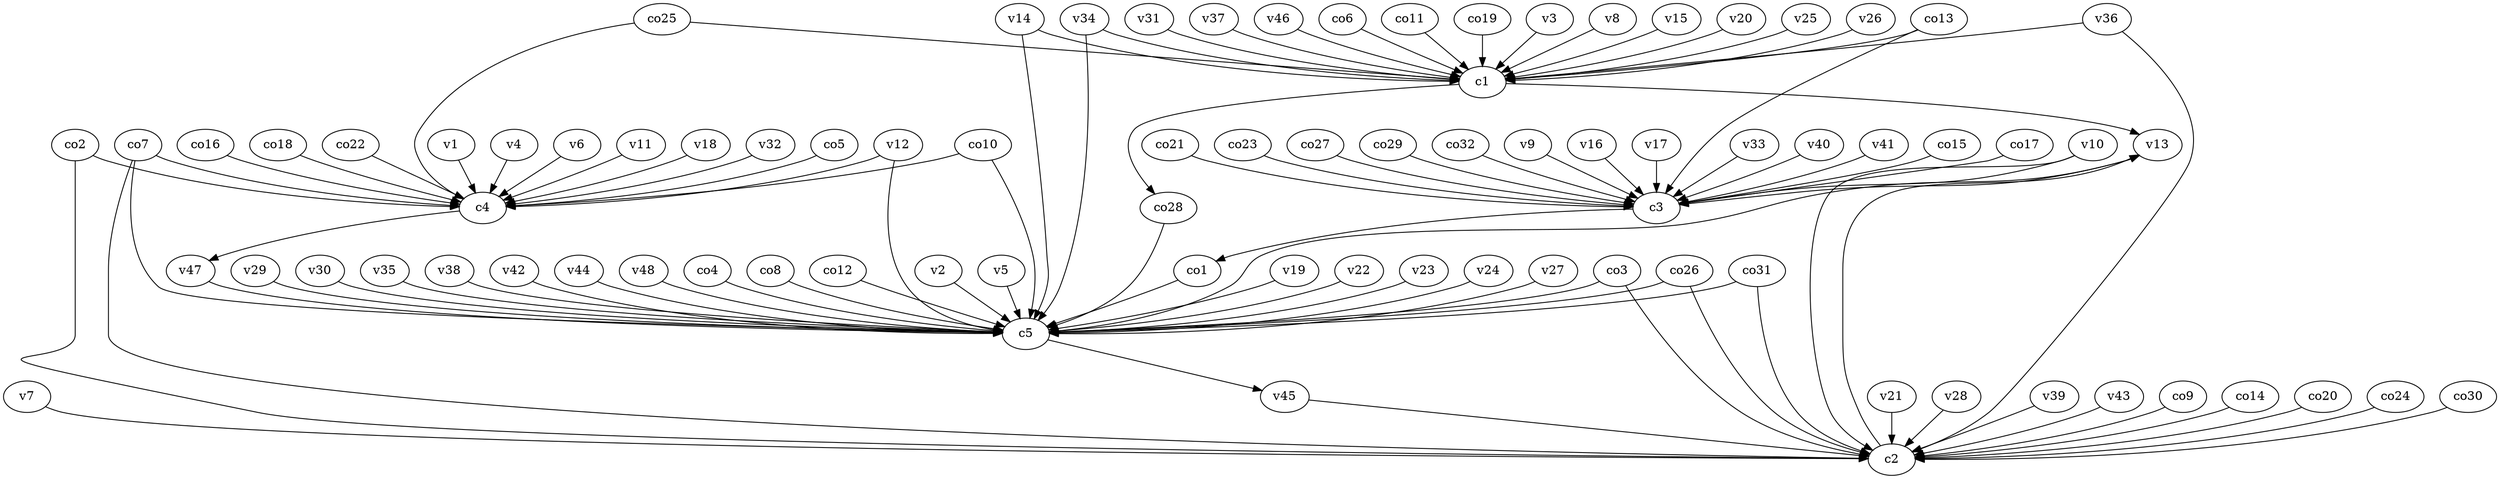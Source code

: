 strict digraph  {
c1;
c2;
c3;
c4;
c5;
v1;
v2;
v3;
v4;
v5;
v6;
v7;
v8;
v9;
v10;
v11;
v12;
v13;
v14;
v15;
v16;
v17;
v18;
v19;
v20;
v21;
v22;
v23;
v24;
v25;
v26;
v27;
v28;
v29;
v30;
v31;
v32;
v33;
v34;
v35;
v36;
v37;
v38;
v39;
v40;
v41;
v42;
v43;
v44;
v45;
v46;
v47;
v48;
co1;
co2;
co3;
co4;
co5;
co6;
co7;
co8;
co9;
co10;
co11;
co12;
co13;
co14;
co15;
co16;
co17;
co18;
co19;
co20;
co21;
co22;
co23;
co24;
co25;
co26;
co27;
co28;
co29;
co30;
co31;
co32;
c1 -> co28  [weight=1];
c1 -> v13  [weight=1];
c2 -> v13  [weight=1];
c3 -> co1  [weight=1];
c4 -> v47  [weight=1];
c5 -> v45  [weight=1];
c5 -> v13  [weight=1];
v1 -> c4  [weight=1];
v2 -> c5  [weight=1];
v3 -> c1  [weight=1];
v4 -> c4  [weight=1];
v5 -> c5  [weight=1];
v6 -> c4  [weight=1];
v7 -> c2  [weight=1];
v8 -> c1  [weight=1];
v9 -> c3  [weight=1];
v10 -> c3  [weight=1];
v10 -> c2  [weight=1];
v11 -> c4  [weight=1];
v12 -> c4  [weight=1];
v12 -> c5  [weight=1];
v13 -> c3  [weight=1];
v14 -> c5  [weight=1];
v14 -> c1  [weight=1];
v15 -> c1  [weight=1];
v16 -> c3  [weight=1];
v17 -> c3  [weight=1];
v18 -> c4  [weight=1];
v19 -> c5  [weight=1];
v20 -> c1  [weight=1];
v21 -> c2  [weight=1];
v22 -> c5  [weight=1];
v23 -> c5  [weight=1];
v24 -> c5  [weight=1];
v25 -> c1  [weight=1];
v26 -> c1  [weight=1];
v27 -> c5  [weight=1];
v28 -> c2  [weight=1];
v29 -> c5  [weight=1];
v30 -> c5  [weight=1];
v31 -> c1  [weight=1];
v32 -> c4  [weight=1];
v33 -> c3  [weight=1];
v34 -> c5  [weight=1];
v34 -> c1  [weight=1];
v35 -> c5  [weight=1];
v36 -> c2  [weight=1];
v36 -> c1  [weight=1];
v37 -> c1  [weight=1];
v38 -> c5  [weight=1];
v39 -> c2  [weight=1];
v40 -> c3  [weight=1];
v41 -> c3  [weight=1];
v42 -> c5  [weight=1];
v43 -> c2  [weight=1];
v44 -> c5  [weight=1];
v45 -> c2  [weight=1];
v46 -> c1  [weight=1];
v47 -> c5  [weight=1];
v48 -> c5  [weight=1];
co1 -> c5  [weight=1];
co2 -> c2  [weight=1];
co2 -> c4  [weight=1];
co3 -> c2  [weight=1];
co3 -> c5  [weight=1];
co4 -> c5  [weight=1];
co5 -> c4  [weight=1];
co6 -> c1  [weight=1];
co7 -> c5  [weight=1];
co7 -> c2  [weight=1];
co7 -> c4  [weight=1];
co8 -> c5  [weight=1];
co9 -> c2  [weight=1];
co10 -> c4  [weight=1];
co10 -> c5  [weight=1];
co11 -> c1  [weight=1];
co12 -> c5  [weight=1];
co13 -> c1  [weight=1];
co13 -> c3  [weight=1];
co14 -> c2  [weight=1];
co15 -> c3  [weight=1];
co16 -> c4  [weight=1];
co17 -> c3  [weight=1];
co18 -> c4  [weight=1];
co19 -> c1  [weight=1];
co20 -> c2  [weight=1];
co21 -> c3  [weight=1];
co22 -> c4  [weight=1];
co23 -> c3  [weight=1];
co24 -> c2  [weight=1];
co25 -> c1  [weight=1];
co25 -> c4  [weight=1];
co26 -> c5  [weight=1];
co26 -> c2  [weight=1];
co27 -> c3  [weight=1];
co28 -> c5  [weight=1];
co29 -> c3  [weight=1];
co30 -> c2  [weight=1];
co31 -> c5  [weight=1];
co31 -> c2  [weight=1];
co32 -> c3  [weight=1];
}
